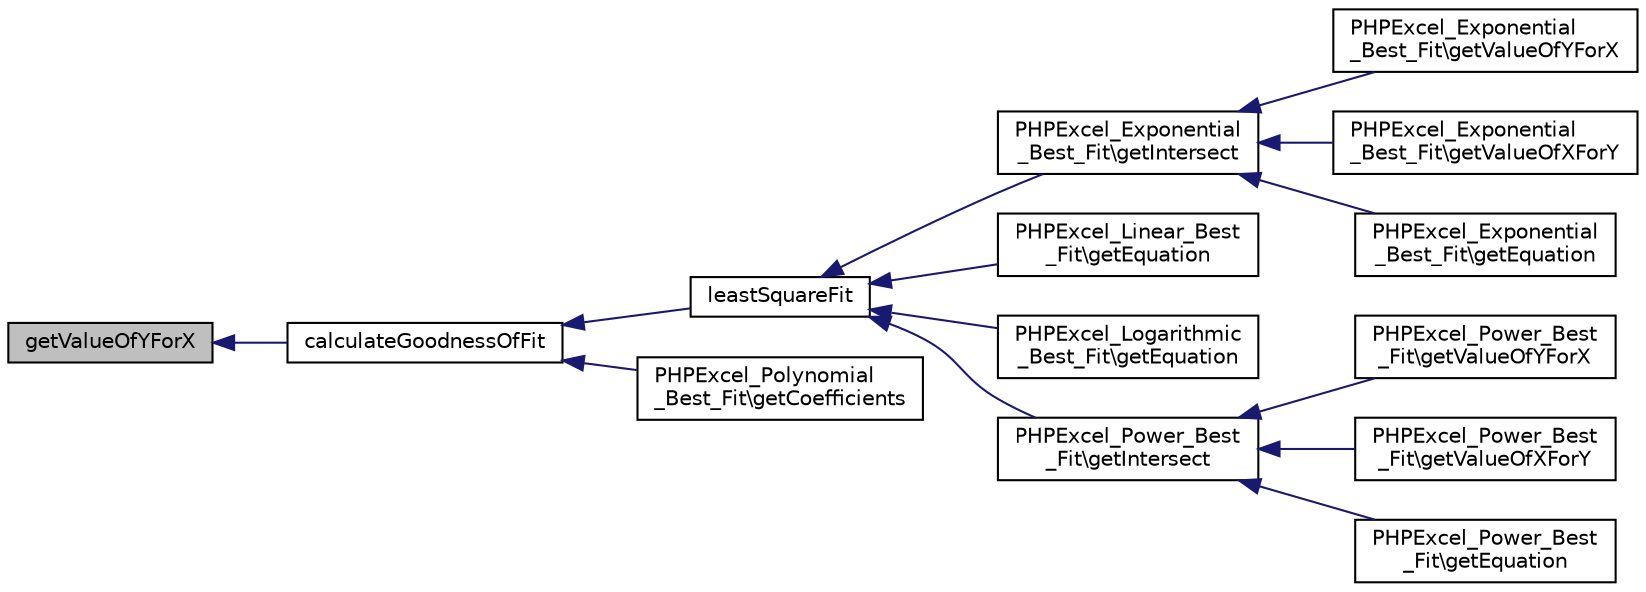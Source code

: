digraph "getValueOfYForX"
{
  edge [fontname="Helvetica",fontsize="10",labelfontname="Helvetica",labelfontsize="10"];
  node [fontname="Helvetica",fontsize="10",shape=record];
  rankdir="LR";
  Node72 [label="getValueOfYForX",height=0.2,width=0.4,color="black", fillcolor="grey75", style="filled", fontcolor="black"];
  Node72 -> Node73 [dir="back",color="midnightblue",fontsize="10",style="solid",fontname="Helvetica"];
  Node73 [label="calculateGoodnessOfFit",height=0.2,width=0.4,color="black", fillcolor="white", style="filled",URL="$class_p_h_p_excel___best___fit.html#a9cfe93e3963b7e0f164f8da7cf3d5c45"];
  Node73 -> Node74 [dir="back",color="midnightblue",fontsize="10",style="solid",fontname="Helvetica"];
  Node74 [label="leastSquareFit",height=0.2,width=0.4,color="black", fillcolor="white", style="filled",URL="$class_p_h_p_excel___best___fit.html#aab4e87ee56975d2aa3f808429d179505"];
  Node74 -> Node75 [dir="back",color="midnightblue",fontsize="10",style="solid",fontname="Helvetica"];
  Node75 [label="PHPExcel_Exponential\l_Best_Fit\\getIntersect",height=0.2,width=0.4,color="black", fillcolor="white", style="filled",URL="$class_p_h_p_excel___exponential___best___fit.html#a129dafd5e95206e355ab0734bc5e9bea"];
  Node75 -> Node76 [dir="back",color="midnightblue",fontsize="10",style="solid",fontname="Helvetica"];
  Node76 [label="PHPExcel_Exponential\l_Best_Fit\\getValueOfYForX",height=0.2,width=0.4,color="black", fillcolor="white", style="filled",URL="$class_p_h_p_excel___exponential___best___fit.html#a0166e34b8a912b4ddf624660852345ec"];
  Node75 -> Node77 [dir="back",color="midnightblue",fontsize="10",style="solid",fontname="Helvetica"];
  Node77 [label="PHPExcel_Exponential\l_Best_Fit\\getValueOfXForY",height=0.2,width=0.4,color="black", fillcolor="white", style="filled",URL="$class_p_h_p_excel___exponential___best___fit.html#ae806bb042d6c95387e82c6feb5d178a5"];
  Node75 -> Node78 [dir="back",color="midnightblue",fontsize="10",style="solid",fontname="Helvetica"];
  Node78 [label="PHPExcel_Exponential\l_Best_Fit\\getEquation",height=0.2,width=0.4,color="black", fillcolor="white", style="filled",URL="$class_p_h_p_excel___exponential___best___fit.html#a015c81d685693d7575b997328ff5930f"];
  Node74 -> Node79 [dir="back",color="midnightblue",fontsize="10",style="solid",fontname="Helvetica"];
  Node79 [label="PHPExcel_Linear_Best\l_Fit\\getEquation",height=0.2,width=0.4,color="black", fillcolor="white", style="filled",URL="$class_p_h_p_excel___linear___best___fit.html#a015c81d685693d7575b997328ff5930f"];
  Node74 -> Node80 [dir="back",color="midnightblue",fontsize="10",style="solid",fontname="Helvetica"];
  Node80 [label="PHPExcel_Logarithmic\l_Best_Fit\\getEquation",height=0.2,width=0.4,color="black", fillcolor="white", style="filled",URL="$class_p_h_p_excel___logarithmic___best___fit.html#a015c81d685693d7575b997328ff5930f"];
  Node74 -> Node81 [dir="back",color="midnightblue",fontsize="10",style="solid",fontname="Helvetica"];
  Node81 [label="PHPExcel_Power_Best\l_Fit\\getIntersect",height=0.2,width=0.4,color="black", fillcolor="white", style="filled",URL="$class_p_h_p_excel___power___best___fit.html#a129dafd5e95206e355ab0734bc5e9bea"];
  Node81 -> Node82 [dir="back",color="midnightblue",fontsize="10",style="solid",fontname="Helvetica"];
  Node82 [label="PHPExcel_Power_Best\l_Fit\\getValueOfYForX",height=0.2,width=0.4,color="black", fillcolor="white", style="filled",URL="$class_p_h_p_excel___power___best___fit.html#a0166e34b8a912b4ddf624660852345ec"];
  Node81 -> Node83 [dir="back",color="midnightblue",fontsize="10",style="solid",fontname="Helvetica"];
  Node83 [label="PHPExcel_Power_Best\l_Fit\\getValueOfXForY",height=0.2,width=0.4,color="black", fillcolor="white", style="filled",URL="$class_p_h_p_excel___power___best___fit.html#ae806bb042d6c95387e82c6feb5d178a5"];
  Node81 -> Node84 [dir="back",color="midnightblue",fontsize="10",style="solid",fontname="Helvetica"];
  Node84 [label="PHPExcel_Power_Best\l_Fit\\getEquation",height=0.2,width=0.4,color="black", fillcolor="white", style="filled",URL="$class_p_h_p_excel___power___best___fit.html#a015c81d685693d7575b997328ff5930f"];
  Node73 -> Node85 [dir="back",color="midnightblue",fontsize="10",style="solid",fontname="Helvetica"];
  Node85 [label="PHPExcel_Polynomial\l_Best_Fit\\getCoefficients",height=0.2,width=0.4,color="black", fillcolor="white", style="filled",URL="$class_p_h_p_excel___polynomial___best___fit.html#a10f4618687cea0c64ce7fc136ada6958"];
}
